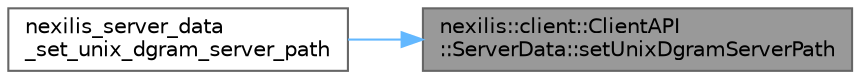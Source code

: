 digraph "nexilis::client::ClientAPI::ServerData::setUnixDgramServerPath"
{
 // LATEX_PDF_SIZE
  bgcolor="transparent";
  edge [fontname=Helvetica,fontsize=10,labelfontname=Helvetica,labelfontsize=10];
  node [fontname=Helvetica,fontsize=10,shape=box,height=0.2,width=0.4];
  rankdir="RL";
  Node1 [id="Node000001",label="nexilis::client::ClientAPI\l::ServerData::setUnixDgramServerPath",height=0.2,width=0.4,color="gray40", fillcolor="grey60", style="filled", fontcolor="black",tooltip=" "];
  Node1 -> Node2 [id="edge1_Node000001_Node000002",dir="back",color="steelblue1",style="solid",tooltip=" "];
  Node2 [id="Node000002",label="nexilis_server_data\l_set_unix_dgram_server_path",height=0.2,width=0.4,color="grey40", fillcolor="white", style="filled",URL="$d0/d6e/client__api__c_8cc.html#a3f1ad5274b23660b1dda0b0782c3b393",tooltip=" "];
}
